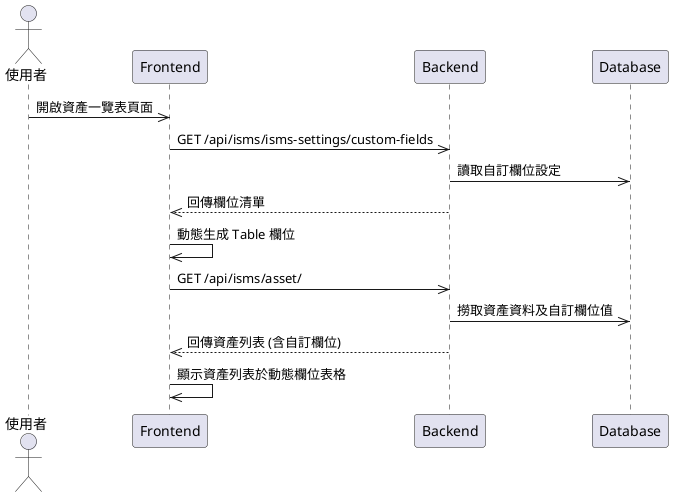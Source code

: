 @startuml
actor User as "使用者"
participant Frontend
participant Backend
participant Database

User->>Frontend: 開啟資產一覽表頁面
Frontend->>Backend: GET /api/isms/isms-settings/custom-fields
Backend->>Database: 讀取自訂欄位設定
Backend-->>Frontend: 回傳欄位清單
Frontend->>Frontend: 動態生成 Table 欄位
Frontend->>Backend: GET /api/isms/asset/
Backend->>Database: 撈取資產資料及自訂欄位值
Backend-->>Frontend: 回傳資產列表 (含自訂欄位)
Frontend->>Frontend: 顯示資產列表於動態欄位表格
@enduml
